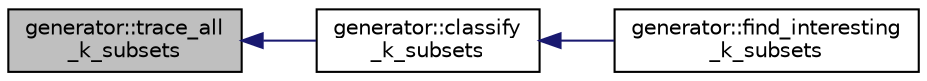 digraph "generator::trace_all_k_subsets"
{
  edge [fontname="Helvetica",fontsize="10",labelfontname="Helvetica",labelfontsize="10"];
  node [fontname="Helvetica",fontsize="10",shape=record];
  rankdir="LR";
  Node21470 [label="generator::trace_all\l_k_subsets",height=0.2,width=0.4,color="black", fillcolor="grey75", style="filled", fontcolor="black"];
  Node21470 -> Node21471 [dir="back",color="midnightblue",fontsize="10",style="solid",fontname="Helvetica"];
  Node21471 [label="generator::classify\l_k_subsets",height=0.2,width=0.4,color="black", fillcolor="white", style="filled",URL="$d7/d73/classgenerator.html#ace87c54ea0877c8b4381c124fa0daf80"];
  Node21471 -> Node21472 [dir="back",color="midnightblue",fontsize="10",style="solid",fontname="Helvetica"];
  Node21472 [label="generator::find_interesting\l_k_subsets",height=0.2,width=0.4,color="black", fillcolor="white", style="filled",URL="$d7/d73/classgenerator.html#ad63e1393b6649d0832523c5398a92652"];
}
